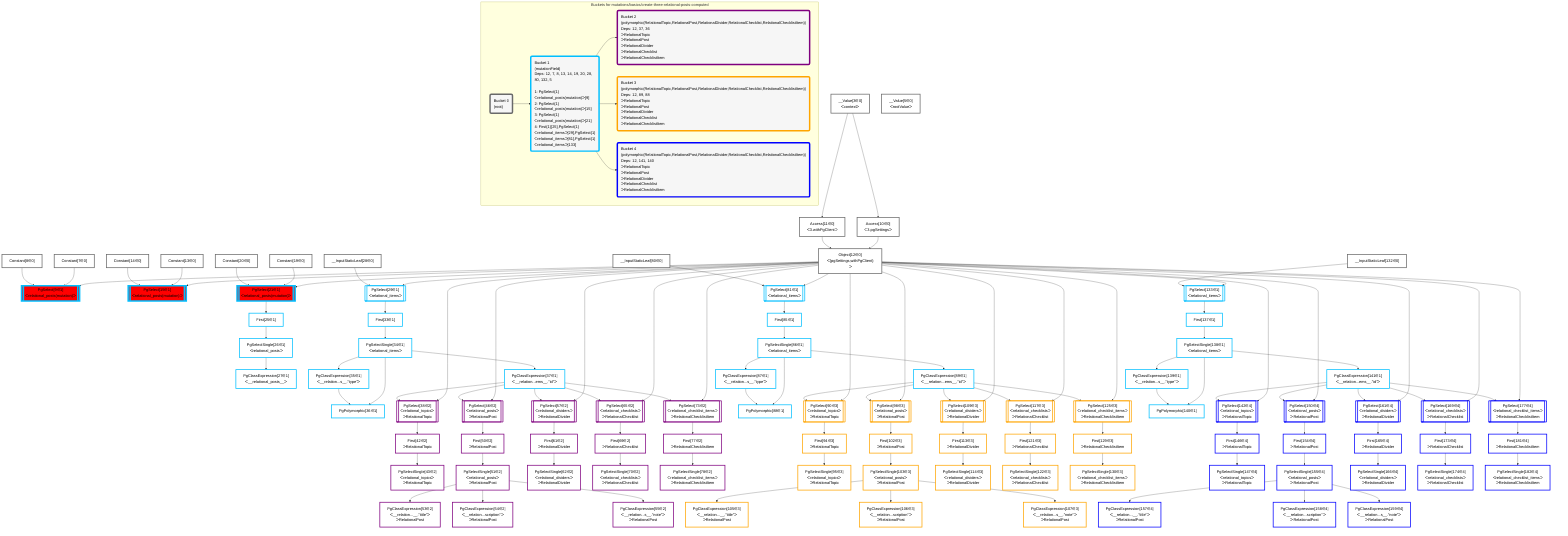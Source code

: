 graph TD
    classDef path fill:#eee,stroke:#000,color:#000
    classDef plan fill:#fff,stroke-width:3px,color:#000
    classDef itemplan fill:#fff,stroke-width:6px,color:#000
    classDef sideeffectplan fill:#f00,stroke-width:6px,color:#000
    classDef bucket fill:#f6f6f6,color:#000,stroke-width:6px,text-align:left


    %% define steps
    __Value3["__Value[3∈0]<br />ᐸcontextᐳ"]:::plan
    __Value5["__Value[5∈0]<br />ᐸrootValueᐳ"]:::plan
    Constant7["Constant[7∈0]"]:::plan
    Constant8["Constant[8∈0]"]:::plan
    Access10["Access[10∈0]<br />ᐸ3.pgSettingsᐳ"]:::plan
    Access11["Access[11∈0]<br />ᐸ3.withPgClientᐳ"]:::plan
    Object12["Object[12∈0]<br />ᐸ{pgSettings,withPgClient}ᐳ"]:::plan
    PgSelect9[["PgSelect[9∈1]<br />ᐸrelational_posts(mutation)ᐳ"]]:::sideeffectplan
    Constant13["Constant[13∈0]"]:::plan
    Constant14["Constant[14∈0]"]:::plan
    PgSelect15[["PgSelect[15∈1]<br />ᐸrelational_posts(mutation)ᐳ"]]:::sideeffectplan
    Constant19["Constant[19∈0]"]:::plan
    Constant20["Constant[20∈0]"]:::plan
    PgSelect21[["PgSelect[21∈1]<br />ᐸrelational_posts(mutation)ᐳ"]]:::sideeffectplan
    First25["First[25∈1]"]:::plan
    PgSelectSingle26["PgSelectSingle[26∈1]<br />ᐸrelational_postsᐳ"]:::plan
    PgClassExpression27["PgClassExpression[27∈1]<br />ᐸ__relational_posts__ᐳ"]:::plan
    __InputStaticLeaf28["__InputStaticLeaf[28∈0]"]:::plan
    PgSelect29[["PgSelect[29∈1]<br />ᐸrelational_itemsᐳ"]]:::plan
    First33["First[33∈1]"]:::plan
    PgSelectSingle34["PgSelectSingle[34∈1]<br />ᐸrelational_itemsᐳ"]:::plan
    PgClassExpression35["PgClassExpression[35∈1]<br />ᐸ__relation...s__.”type”ᐳ"]:::plan
    PgPolymorphic36["PgPolymorphic[36∈1]"]:::plan
    PgClassExpression37["PgClassExpression[37∈1]<br />ᐸ__relation...ems__.”id”ᐳ"]:::plan
    PgSelect38[["PgSelect[38∈2]<br />ᐸrelational_topicsᐳ<br />ᐳRelationalTopic"]]:::plan
    First42["First[42∈2]<br />ᐳRelationalTopic"]:::plan
    PgSelectSingle43["PgSelectSingle[43∈2]<br />ᐸrelational_topicsᐳ<br />ᐳRelationalTopic"]:::plan
    PgSelect46[["PgSelect[46∈2]<br />ᐸrelational_postsᐳ<br />ᐳRelationalPost"]]:::plan
    First50["First[50∈2]<br />ᐳRelationalPost"]:::plan
    PgSelectSingle51["PgSelectSingle[51∈2]<br />ᐸrelational_postsᐳ<br />ᐳRelationalPost"]:::plan
    PgClassExpression53["PgClassExpression[53∈2]<br />ᐸ__relation...__.”title”ᐳ<br />ᐳRelationalPost"]:::plan
    PgClassExpression54["PgClassExpression[54∈2]<br />ᐸ__relation...scription”ᐳ<br />ᐳRelationalPost"]:::plan
    PgClassExpression55["PgClassExpression[55∈2]<br />ᐸ__relation...s__.”note”ᐳ<br />ᐳRelationalPost"]:::plan
    PgSelect57[["PgSelect[57∈2]<br />ᐸrelational_dividersᐳ<br />ᐳRelationalDivider"]]:::plan
    First61["First[61∈2]<br />ᐳRelationalDivider"]:::plan
    PgSelectSingle62["PgSelectSingle[62∈2]<br />ᐸrelational_dividersᐳ<br />ᐳRelationalDivider"]:::plan
    PgSelect65[["PgSelect[65∈2]<br />ᐸrelational_checklistsᐳ<br />ᐳRelationalChecklist"]]:::plan
    First69["First[69∈2]<br />ᐳRelationalChecklist"]:::plan
    PgSelectSingle70["PgSelectSingle[70∈2]<br />ᐸrelational_checklistsᐳ<br />ᐳRelationalChecklist"]:::plan
    PgSelect73[["PgSelect[73∈2]<br />ᐸrelational_checklist_itemsᐳ<br />ᐳRelationalChecklistItem"]]:::plan
    First77["First[77∈2]<br />ᐳRelationalChecklistItem"]:::plan
    PgSelectSingle78["PgSelectSingle[78∈2]<br />ᐸrelational_checklist_itemsᐳ<br />ᐳRelationalChecklistItem"]:::plan
    __InputStaticLeaf80["__InputStaticLeaf[80∈0]"]:::plan
    PgSelect81[["PgSelect[81∈1]<br />ᐸrelational_itemsᐳ"]]:::plan
    First85["First[85∈1]"]:::plan
    PgSelectSingle86["PgSelectSingle[86∈1]<br />ᐸrelational_itemsᐳ"]:::plan
    PgClassExpression87["PgClassExpression[87∈1]<br />ᐸ__relation...s__.”type”ᐳ"]:::plan
    PgPolymorphic88["PgPolymorphic[88∈1]"]:::plan
    PgClassExpression89["PgClassExpression[89∈1]<br />ᐸ__relation...ems__.”id”ᐳ"]:::plan
    PgSelect90[["PgSelect[90∈3]<br />ᐸrelational_topicsᐳ<br />ᐳRelationalTopic"]]:::plan
    First94["First[94∈3]<br />ᐳRelationalTopic"]:::plan
    PgSelectSingle95["PgSelectSingle[95∈3]<br />ᐸrelational_topicsᐳ<br />ᐳRelationalTopic"]:::plan
    PgSelect98[["PgSelect[98∈3]<br />ᐸrelational_postsᐳ<br />ᐳRelationalPost"]]:::plan
    First102["First[102∈3]<br />ᐳRelationalPost"]:::plan
    PgSelectSingle103["PgSelectSingle[103∈3]<br />ᐸrelational_postsᐳ<br />ᐳRelationalPost"]:::plan
    PgClassExpression105["PgClassExpression[105∈3]<br />ᐸ__relation...__.”title”ᐳ<br />ᐳRelationalPost"]:::plan
    PgClassExpression106["PgClassExpression[106∈3]<br />ᐸ__relation...scription”ᐳ<br />ᐳRelationalPost"]:::plan
    PgClassExpression107["PgClassExpression[107∈3]<br />ᐸ__relation...s__.”note”ᐳ<br />ᐳRelationalPost"]:::plan
    PgSelect109[["PgSelect[109∈3]<br />ᐸrelational_dividersᐳ<br />ᐳRelationalDivider"]]:::plan
    First113["First[113∈3]<br />ᐳRelationalDivider"]:::plan
    PgSelectSingle114["PgSelectSingle[114∈3]<br />ᐸrelational_dividersᐳ<br />ᐳRelationalDivider"]:::plan
    PgSelect117[["PgSelect[117∈3]<br />ᐸrelational_checklistsᐳ<br />ᐳRelationalChecklist"]]:::plan
    First121["First[121∈3]<br />ᐳRelationalChecklist"]:::plan
    PgSelectSingle122["PgSelectSingle[122∈3]<br />ᐸrelational_checklistsᐳ<br />ᐳRelationalChecklist"]:::plan
    PgSelect125[["PgSelect[125∈3]<br />ᐸrelational_checklist_itemsᐳ<br />ᐳRelationalChecklistItem"]]:::plan
    First129["First[129∈3]<br />ᐳRelationalChecklistItem"]:::plan
    PgSelectSingle130["PgSelectSingle[130∈3]<br />ᐸrelational_checklist_itemsᐳ<br />ᐳRelationalChecklistItem"]:::plan
    __InputStaticLeaf132["__InputStaticLeaf[132∈0]"]:::plan
    PgSelect133[["PgSelect[133∈1]<br />ᐸrelational_itemsᐳ"]]:::plan
    First137["First[137∈1]"]:::plan
    PgSelectSingle138["PgSelectSingle[138∈1]<br />ᐸrelational_itemsᐳ"]:::plan
    PgClassExpression139["PgClassExpression[139∈1]<br />ᐸ__relation...s__.”type”ᐳ"]:::plan
    PgPolymorphic140["PgPolymorphic[140∈1]"]:::plan
    PgClassExpression141["PgClassExpression[141∈1]<br />ᐸ__relation...ems__.”id”ᐳ"]:::plan
    PgSelect142[["PgSelect[142∈4]<br />ᐸrelational_topicsᐳ<br />ᐳRelationalTopic"]]:::plan
    First146["First[146∈4]<br />ᐳRelationalTopic"]:::plan
    PgSelectSingle147["PgSelectSingle[147∈4]<br />ᐸrelational_topicsᐳ<br />ᐳRelationalTopic"]:::plan
    PgSelect150[["PgSelect[150∈4]<br />ᐸrelational_postsᐳ<br />ᐳRelationalPost"]]:::plan
    First154["First[154∈4]<br />ᐳRelationalPost"]:::plan
    PgSelectSingle155["PgSelectSingle[155∈4]<br />ᐸrelational_postsᐳ<br />ᐳRelationalPost"]:::plan
    PgClassExpression157["PgClassExpression[157∈4]<br />ᐸ__relation...__.”title”ᐳ<br />ᐳRelationalPost"]:::plan
    PgClassExpression158["PgClassExpression[158∈4]<br />ᐸ__relation...scription”ᐳ<br />ᐳRelationalPost"]:::plan
    PgClassExpression159["PgClassExpression[159∈4]<br />ᐸ__relation...s__.”note”ᐳ<br />ᐳRelationalPost"]:::plan
    PgSelect161[["PgSelect[161∈4]<br />ᐸrelational_dividersᐳ<br />ᐳRelationalDivider"]]:::plan
    First165["First[165∈4]<br />ᐳRelationalDivider"]:::plan
    PgSelectSingle166["PgSelectSingle[166∈4]<br />ᐸrelational_dividersᐳ<br />ᐳRelationalDivider"]:::plan
    PgSelect169[["PgSelect[169∈4]<br />ᐸrelational_checklistsᐳ<br />ᐳRelationalChecklist"]]:::plan
    First173["First[173∈4]<br />ᐳRelationalChecklist"]:::plan
    PgSelectSingle174["PgSelectSingle[174∈4]<br />ᐸrelational_checklistsᐳ<br />ᐳRelationalChecklist"]:::plan
    PgSelect177[["PgSelect[177∈4]<br />ᐸrelational_checklist_itemsᐳ<br />ᐳRelationalChecklistItem"]]:::plan
    First181["First[181∈4]<br />ᐳRelationalChecklistItem"]:::plan
    PgSelectSingle182["PgSelectSingle[182∈4]<br />ᐸrelational_checklist_itemsᐳ<br />ᐳRelationalChecklistItem"]:::plan

    %% plan dependencies
    __Value3 --> Access10
    __Value3 --> Access11
    Access10 & Access11 --> Object12
    Object12 & Constant7 & Constant8 --> PgSelect9
    Object12 & Constant13 & Constant14 --> PgSelect15
    Object12 & Constant19 & Constant20 --> PgSelect21
    PgSelect21 --> First25
    First25 --> PgSelectSingle26
    PgSelectSingle26 --> PgClassExpression27
    Object12 & __InputStaticLeaf28 --> PgSelect29
    PgSelect29 --> First33
    First33 --> PgSelectSingle34
    PgSelectSingle34 --> PgClassExpression35
    PgSelectSingle34 & PgClassExpression35 --> PgPolymorphic36
    PgSelectSingle34 --> PgClassExpression37
    Object12 & PgClassExpression37 --> PgSelect38
    PgSelect38 --> First42
    First42 --> PgSelectSingle43
    Object12 & PgClassExpression37 --> PgSelect46
    PgSelect46 --> First50
    First50 --> PgSelectSingle51
    PgSelectSingle51 --> PgClassExpression53
    PgSelectSingle51 --> PgClassExpression54
    PgSelectSingle51 --> PgClassExpression55
    Object12 & PgClassExpression37 --> PgSelect57
    PgSelect57 --> First61
    First61 --> PgSelectSingle62
    Object12 & PgClassExpression37 --> PgSelect65
    PgSelect65 --> First69
    First69 --> PgSelectSingle70
    Object12 & PgClassExpression37 --> PgSelect73
    PgSelect73 --> First77
    First77 --> PgSelectSingle78
    Object12 & __InputStaticLeaf80 --> PgSelect81
    PgSelect81 --> First85
    First85 --> PgSelectSingle86
    PgSelectSingle86 --> PgClassExpression87
    PgSelectSingle86 & PgClassExpression87 --> PgPolymorphic88
    PgSelectSingle86 --> PgClassExpression89
    Object12 & PgClassExpression89 --> PgSelect90
    PgSelect90 --> First94
    First94 --> PgSelectSingle95
    Object12 & PgClassExpression89 --> PgSelect98
    PgSelect98 --> First102
    First102 --> PgSelectSingle103
    PgSelectSingle103 --> PgClassExpression105
    PgSelectSingle103 --> PgClassExpression106
    PgSelectSingle103 --> PgClassExpression107
    Object12 & PgClassExpression89 --> PgSelect109
    PgSelect109 --> First113
    First113 --> PgSelectSingle114
    Object12 & PgClassExpression89 --> PgSelect117
    PgSelect117 --> First121
    First121 --> PgSelectSingle122
    Object12 & PgClassExpression89 --> PgSelect125
    PgSelect125 --> First129
    First129 --> PgSelectSingle130
    Object12 & __InputStaticLeaf132 --> PgSelect133
    PgSelect133 --> First137
    First137 --> PgSelectSingle138
    PgSelectSingle138 --> PgClassExpression139
    PgSelectSingle138 & PgClassExpression139 --> PgPolymorphic140
    PgSelectSingle138 --> PgClassExpression141
    Object12 & PgClassExpression141 --> PgSelect142
    PgSelect142 --> First146
    First146 --> PgSelectSingle147
    Object12 & PgClassExpression141 --> PgSelect150
    PgSelect150 --> First154
    First154 --> PgSelectSingle155
    PgSelectSingle155 --> PgClassExpression157
    PgSelectSingle155 --> PgClassExpression158
    PgSelectSingle155 --> PgClassExpression159
    Object12 & PgClassExpression141 --> PgSelect161
    PgSelect161 --> First165
    First165 --> PgSelectSingle166
    Object12 & PgClassExpression141 --> PgSelect169
    PgSelect169 --> First173
    First173 --> PgSelectSingle174
    Object12 & PgClassExpression141 --> PgSelect177
    PgSelect177 --> First181
    First181 --> PgSelectSingle182

    subgraph "Buckets for mutations/basics/create-three-relational-posts-computed"
    Bucket0("Bucket 0<br />(root)"):::bucket
    classDef bucket0 stroke:#696969
    class Bucket0,__Value3,__Value5,Constant7,Constant8,Access10,Access11,Object12,Constant13,Constant14,Constant19,Constant20,__InputStaticLeaf28,__InputStaticLeaf80,__InputStaticLeaf132 bucket0
    Bucket1("Bucket 1<br />(mutationField)<br />Deps: 12, 7, 8, 13, 14, 19, 20, 28, 80, 132, 5<br /><br />1: PgSelect{1}ᐸrelational_posts(mutation)ᐳ[9]<br />2: PgSelect{1}ᐸrelational_posts(mutation)ᐳ[15]<br />3: PgSelect{1}ᐸrelational_posts(mutation)ᐳ[21]<br />4: First{1}[25],PgSelect{1}ᐸrelational_itemsᐳ[29],PgSelect{1}ᐸrelational_itemsᐳ[81],PgSelect{1}ᐸrelational_itemsᐳ[133]"):::bucket
    classDef bucket1 stroke:#00bfff
    class Bucket1,PgSelect9,PgSelect15,PgSelect21,First25,PgSelectSingle26,PgClassExpression27,PgSelect29,First33,PgSelectSingle34,PgClassExpression35,PgPolymorphic36,PgClassExpression37,PgSelect81,First85,PgSelectSingle86,PgClassExpression87,PgPolymorphic88,PgClassExpression89,PgSelect133,First137,PgSelectSingle138,PgClassExpression139,PgPolymorphic140,PgClassExpression141 bucket1
    Bucket2("Bucket 2<br />(polymorphic(RelationalTopic,RelationalPost,RelationalDivider,RelationalChecklist,RelationalChecklistItem))<br />Deps: 12, 37, 36<br />ᐳRelationalTopic<br />ᐳRelationalPost<br />ᐳRelationalDivider<br />ᐳRelationalChecklist<br />ᐳRelationalChecklistItem"):::bucket
    classDef bucket2 stroke:#7f007f
    class Bucket2,PgSelect38,First42,PgSelectSingle43,PgSelect46,First50,PgSelectSingle51,PgClassExpression53,PgClassExpression54,PgClassExpression55,PgSelect57,First61,PgSelectSingle62,PgSelect65,First69,PgSelectSingle70,PgSelect73,First77,PgSelectSingle78 bucket2
    Bucket3("Bucket 3<br />(polymorphic(RelationalTopic,RelationalPost,RelationalDivider,RelationalChecklist,RelationalChecklistItem))<br />Deps: 12, 89, 88<br />ᐳRelationalTopic<br />ᐳRelationalPost<br />ᐳRelationalDivider<br />ᐳRelationalChecklist<br />ᐳRelationalChecklistItem"):::bucket
    classDef bucket3 stroke:#ffa500
    class Bucket3,PgSelect90,First94,PgSelectSingle95,PgSelect98,First102,PgSelectSingle103,PgClassExpression105,PgClassExpression106,PgClassExpression107,PgSelect109,First113,PgSelectSingle114,PgSelect117,First121,PgSelectSingle122,PgSelect125,First129,PgSelectSingle130 bucket3
    Bucket4("Bucket 4<br />(polymorphic(RelationalTopic,RelationalPost,RelationalDivider,RelationalChecklist,RelationalChecklistItem))<br />Deps: 12, 141, 140<br />ᐳRelationalTopic<br />ᐳRelationalPost<br />ᐳRelationalDivider<br />ᐳRelationalChecklist<br />ᐳRelationalChecklistItem"):::bucket
    classDef bucket4 stroke:#0000ff
    class Bucket4,PgSelect142,First146,PgSelectSingle147,PgSelect150,First154,PgSelectSingle155,PgClassExpression157,PgClassExpression158,PgClassExpression159,PgSelect161,First165,PgSelectSingle166,PgSelect169,First173,PgSelectSingle174,PgSelect177,First181,PgSelectSingle182 bucket4
    Bucket0 --> Bucket1
    Bucket1 --> Bucket2 & Bucket3 & Bucket4
    end
